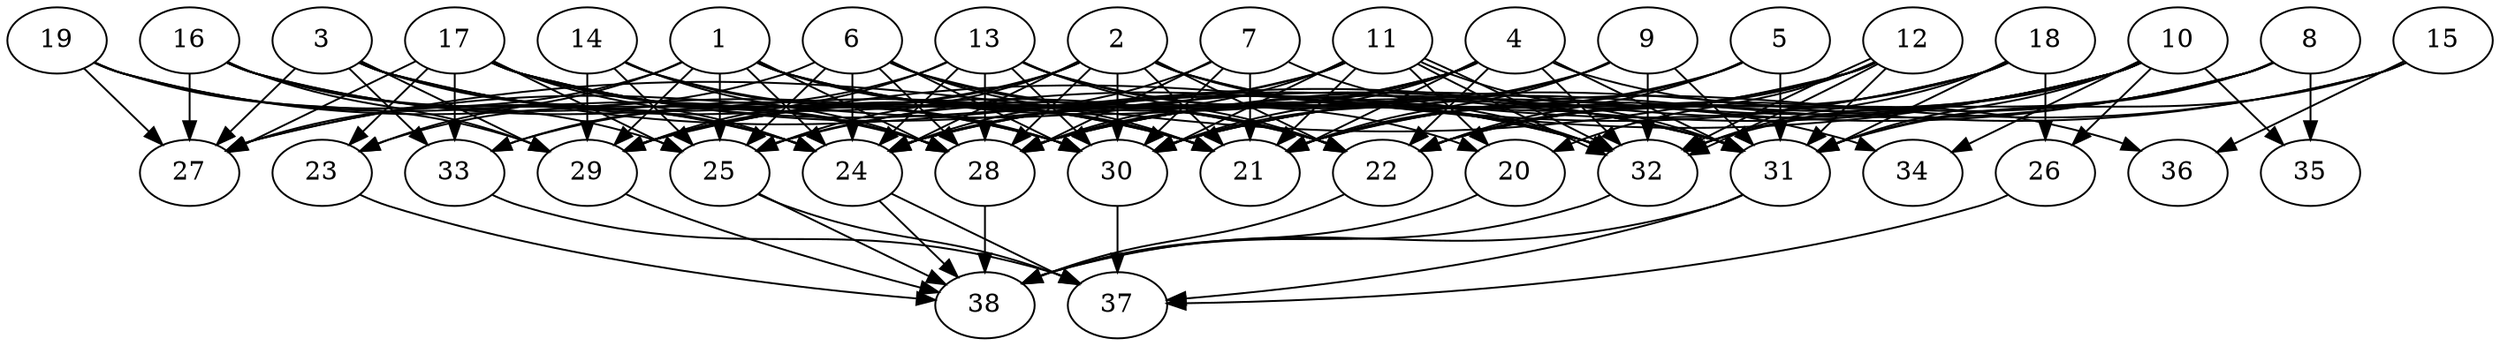// DAG (tier=3-complex, mode=data, n=38, ccr=0.534, fat=0.707, density=0.787, regular=0.240, jump=0.317, mindata=4194304, maxdata=33554432)
// DAG automatically generated by daggen at Sun Aug 24 16:33:35 2025
// /home/ermia/Project/Environments/daggen/bin/daggen --dot --ccr 0.534 --fat 0.707 --regular 0.240 --density 0.787 --jump 0.317 --mindata 4194304 --maxdata 33554432 -n 38 
digraph G {
  1 [size="22646201599802250100736", alpha="0.03", expect_size="11323100799901125050368"]
  1 -> 21 [size ="6403541568585728"]
  1 -> 22 [size ="6403541568585728"]
  1 -> 23 [size ="6403541568585728"]
  1 -> 24 [size ="6403541568585728"]
  1 -> 25 [size ="6403541568585728"]
  1 -> 27 [size ="6403541568585728"]
  1 -> 28 [size ="6403541568585728"]
  1 -> 29 [size ="6403541568585728"]
  1 -> 31 [size ="6403541568585728"]
  1 -> 32 [size ="6403541568585728"]
  2 [size="274238513526805824", alpha="0.13", expect_size="137119256763402912"]
  2 -> 21 [size ="6025933102252032"]
  2 -> 22 [size ="6025933102252032"]
  2 -> 24 [size ="6025933102252032"]
  2 -> 25 [size ="6025933102252032"]
  2 -> 28 [size ="6025933102252032"]
  2 -> 29 [size ="6025933102252032"]
  2 -> 30 [size ="6025933102252032"]
  2 -> 31 [size ="6025933102252032"]
  2 -> 32 [size ="6025933102252032"]
  2 -> 33 [size ="6025933102252032"]
  2 -> 34 [size ="6025933102252032"]
  3 [size="2408793994326394368", alpha="0.04", expect_size="1204396997163197184"]
  3 -> 21 [size ="1413751601364992"]
  3 -> 22 [size ="1413751601364992"]
  3 -> 24 [size ="1413751601364992"]
  3 -> 27 [size ="1413751601364992"]
  3 -> 28 [size ="1413751601364992"]
  3 -> 29 [size ="1413751601364992"]
  3 -> 31 [size ="1413751601364992"]
  3 -> 33 [size ="1413751601364992"]
  4 [size="2915697978181681152", alpha="0.16", expect_size="1457848989090840576"]
  4 -> 21 [size ="1685766073745408"]
  4 -> 22 [size ="1685766073745408"]
  4 -> 24 [size ="1685766073745408"]
  4 -> 25 [size ="1685766073745408"]
  4 -> 28 [size ="1685766073745408"]
  4 -> 29 [size ="1685766073745408"]
  4 -> 30 [size ="1685766073745408"]
  4 -> 31 [size ="1685766073745408"]
  4 -> 32 [size ="1685766073745408"]
  4 -> 36 [size ="1685766073745408"]
  5 [size="27644068884061720936448", alpha="0.02", expect_size="13822034442030860468224"]
  5 -> 21 [size ="7314050669084672"]
  5 -> 22 [size ="7314050669084672"]
  5 -> 28 [size ="7314050669084672"]
  5 -> 31 [size ="7314050669084672"]
  6 [size="5079809621517756416", alpha="0.02", expect_size="2539904810758878208"]
  6 -> 21 [size ="3730799190867968"]
  6 -> 22 [size ="3730799190867968"]
  6 -> 23 [size ="3730799190867968"]
  6 -> 24 [size ="3730799190867968"]
  6 -> 25 [size ="3730799190867968"]
  6 -> 28 [size ="3730799190867968"]
  6 -> 30 [size ="3730799190867968"]
  6 -> 32 [size ="3730799190867968"]
  7 [size="3240931238074953216", alpha="0.05", expect_size="1620465619037476608"]
  7 -> 21 [size ="2399273958244352"]
  7 -> 24 [size ="2399273958244352"]
  7 -> 28 [size ="2399273958244352"]
  7 -> 30 [size ="2399273958244352"]
  7 -> 32 [size ="2399273958244352"]
  8 [size="984224490341013651456", alpha="0.00", expect_size="492112245170506825728"]
  8 -> 22 [size ="791564116819968"]
  8 -> 28 [size ="791564116819968"]
  8 -> 30 [size ="791564116819968"]
  8 -> 31 [size ="791564116819968"]
  8 -> 32 [size ="791564116819968"]
  8 -> 35 [size ="791564116819968"]
  9 [size="26060370209750120398848", alpha="0.13", expect_size="13030185104875060199424"]
  9 -> 21 [size ="7031970513027072"]
  9 -> 24 [size ="7031970513027072"]
  9 -> 30 [size ="7031970513027072"]
  9 -> 31 [size ="7031970513027072"]
  9 -> 32 [size ="7031970513027072"]
  10 [size="138013539251564640", alpha="0.02", expect_size="69006769625782320"]
  10 -> 21 [size ="5845195551670272"]
  10 -> 22 [size ="5845195551670272"]
  10 -> 24 [size ="5845195551670272"]
  10 -> 26 [size ="5845195551670272"]
  10 -> 28 [size ="5845195551670272"]
  10 -> 29 [size ="5845195551670272"]
  10 -> 30 [size ="5845195551670272"]
  10 -> 31 [size ="5845195551670272"]
  10 -> 32 [size ="5845195551670272"]
  10 -> 34 [size ="5845195551670272"]
  10 -> 35 [size ="5845195551670272"]
  11 [size="19812754483314688000000", alpha="0.03", expect_size="9906377241657344000000"]
  11 -> 20 [size ="5857602437120000"]
  11 -> 21 [size ="5857602437120000"]
  11 -> 27 [size ="5857602437120000"]
  11 -> 28 [size ="5857602437120000"]
  11 -> 29 [size ="5857602437120000"]
  11 -> 30 [size ="5857602437120000"]
  11 -> 31 [size ="5857602437120000"]
  11 -> 32 [size ="5857602437120000"]
  11 -> 32 [size ="5857602437120000"]
  12 [size="340407203494762688", alpha="0.18", expect_size="170203601747381344"]
  12 -> 20 [size ="142599029522432"]
  12 -> 21 [size ="142599029522432"]
  12 -> 22 [size ="142599029522432"]
  12 -> 27 [size ="142599029522432"]
  12 -> 28 [size ="142599029522432"]
  12 -> 31 [size ="142599029522432"]
  12 -> 32 [size ="142599029522432"]
  12 -> 32 [size ="142599029522432"]
  13 [size="146661862449203040", alpha="0.01", expect_size="73330931224601520"]
  13 -> 20 [size ="2464401902796800"]
  13 -> 22 [size ="2464401902796800"]
  13 -> 24 [size ="2464401902796800"]
  13 -> 28 [size ="2464401902796800"]
  13 -> 29 [size ="2464401902796800"]
  13 -> 30 [size ="2464401902796800"]
  13 -> 32 [size ="2464401902796800"]
  13 -> 33 [size ="2464401902796800"]
  14 [size="1499151821199967232", alpha="0.14", expect_size="749575910599983616"]
  14 -> 21 [size ="1209570701606912"]
  14 -> 25 [size ="1209570701606912"]
  14 -> 28 [size ="1209570701606912"]
  14 -> 29 [size ="1209570701606912"]
  14 -> 30 [size ="1209570701606912"]
  15 [size="13081061540727654400", alpha="0.18", expect_size="6540530770363827200"]
  15 -> 21 [size ="4734488823201792"]
  15 -> 30 [size ="4734488823201792"]
  15 -> 31 [size ="4734488823201792"]
  15 -> 36 [size ="4734488823201792"]
  16 [size="2719462179510350249984", alpha="0.04", expect_size="1359731089755175124992"]
  16 -> 21 [size ="1558638271397888"]
  16 -> 24 [size ="1558638271397888"]
  16 -> 25 [size ="1558638271397888"]
  16 -> 27 [size ="1558638271397888"]
  16 -> 29 [size ="1558638271397888"]
  16 -> 30 [size ="1558638271397888"]
  17 [size="2304818843683877376", alpha="0.08", expect_size="1152409421841938688"]
  17 -> 22 [size ="4091520273612800"]
  17 -> 23 [size ="4091520273612800"]
  17 -> 24 [size ="4091520273612800"]
  17 -> 25 [size ="4091520273612800"]
  17 -> 27 [size ="4091520273612800"]
  17 -> 28 [size ="4091520273612800"]
  17 -> 30 [size ="4091520273612800"]
  17 -> 31 [size ="4091520273612800"]
  17 -> 32 [size ="4091520273612800"]
  17 -> 33 [size ="4091520273612800"]
  18 [size="2880550698003464192000", alpha="0.02", expect_size="1440275349001732096000"]
  18 -> 22 [size ="1619597144883200"]
  18 -> 24 [size ="1619597144883200"]
  18 -> 25 [size ="1619597144883200"]
  18 -> 26 [size ="1619597144883200"]
  18 -> 31 [size ="1619597144883200"]
  18 -> 32 [size ="1619597144883200"]
  19 [size="216810237897893312", alpha="0.13", expect_size="108405118948946656"]
  19 -> 24 [size ="4268655286157312"]
  19 -> 27 [size ="4268655286157312"]
  19 -> 28 [size ="4268655286157312"]
  19 -> 29 [size ="4268655286157312"]
  19 -> 30 [size ="4268655286157312"]
  20 [size="9948185322204061237248", alpha="0.01", expect_size="4974092661102030618624"]
  20 -> 38 [size ="3700433168105472"]
  21 [size="16946044450003412", alpha="0.08", expect_size="8473022225001706"]
  22 [size="23149047024087551967232", alpha="0.10", expect_size="11574523512043775983616"]
  22 -> 38 [size ="6497985408008192"]
  23 [size="218825145523982048", alpha="0.09", expect_size="109412572761991024"]
  23 -> 38 [size ="401700238131200"]
  24 [size="90606979971105696", alpha="0.04", expect_size="45303489985552848"]
  24 -> 37 [size ="3706425914163200"]
  24 -> 38 [size ="3706425914163200"]
  25 [size="2899333240162474496", alpha="0.14", expect_size="1449666620081237248"]
  25 -> 37 [size ="1720908913836032"]
  25 -> 38 [size ="1720908913836032"]
  26 [size="12060160019757268992000", alpha="0.06", expect_size="6030080009878634496000"]
  26 -> 37 [size ="4207189111603200"]
  27 [size="85994462149824384", alpha="0.09", expect_size="42997231074912192"]
  28 [size="39360830973871104", alpha="0.08", expect_size="19680415486935552"]
  28 -> 38 [size ="1166050905292800"]
  29 [size="352520034227231872", alpha="0.16", expect_size="176260017113615936"]
  29 -> 38 [size ="8399340796116992"]
  30 [size="390328848328252544", alpha="0.19", expect_size="195164424164126272"]
  30 -> 37 [size ="6696055416553472"]
  31 [size="401137574116242688", alpha="0.11", expect_size="200568787058121344"]
  31 -> 37 [size ="8524026381074432"]
  31 -> 38 [size ="8524026381074432"]
  32 [size="3612544666095256576", alpha="0.07", expect_size="1806272333047628288"]
  32 -> 38 [size ="8868102477447168"]
  33 [size="6466725718390961340416", alpha="0.03", expect_size="3233362859195480670208"]
  33 -> 37 [size ="2776810743922688"]
  34 [size="7231873775749300224000", alpha="0.08", expect_size="3615936887874650112000"]
  35 [size="31722359145156476665856", alpha="0.04", expect_size="15861179572578238332928"]
  36 [size="8855993633750069248", alpha="0.15", expect_size="4427996816875034624"]
  37 [size="12651934118913988608", alpha="0.17", expect_size="6325967059456994304"]
  38 [size="1771828065259027955712", alpha="0.05", expect_size="885914032629513977856"]
}